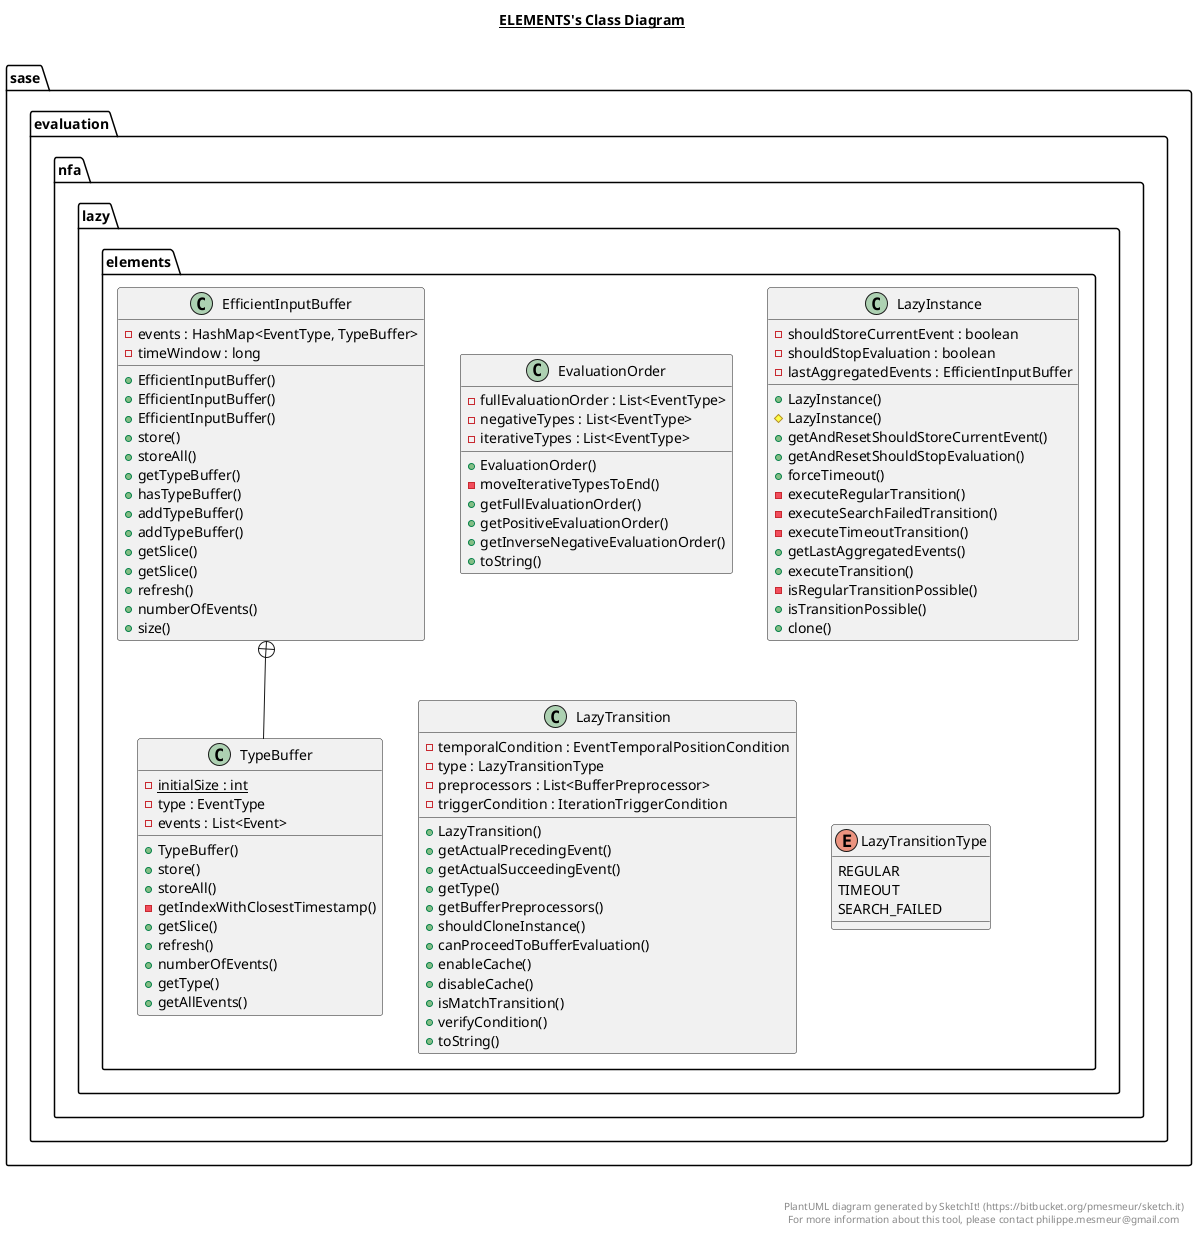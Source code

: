 @startuml

title __ELEMENTS's Class Diagram__\n

  package sase.evaluation {
    package sase.evaluation.nfa {
      package sase.evaluation.nfa.lazy {
        package sase.evaluation.nfa.lazy.elements {
          class EfficientInputBuffer {
              - events : HashMap<EventType, TypeBuffer>
              - timeWindow : long
              + EfficientInputBuffer()
              + EfficientInputBuffer()
              + EfficientInputBuffer()
              + store()
              + storeAll()
              + getTypeBuffer()
              + hasTypeBuffer()
              + addTypeBuffer()
              + addTypeBuffer()
              + getSlice()
              + getSlice()
              + refresh()
              + numberOfEvents()
              + size()
          }
        }
      }
    }
  }
  

  package sase.evaluation {
    package sase.evaluation.nfa {
      package sase.evaluation.nfa.lazy {
        package sase.evaluation.nfa.lazy.elements {
          class TypeBuffer {
              {static} - initialSize : int
              - type : EventType
              - events : List<Event>
              + TypeBuffer()
              + store()
              + storeAll()
              - getIndexWithClosestTimestamp()
              + getSlice()
              + refresh()
              + numberOfEvents()
              + getType()
              + getAllEvents()
          }
        }
      }
    }
  }
  

  package sase.evaluation {
    package sase.evaluation.nfa {
      package sase.evaluation.nfa.lazy {
        package sase.evaluation.nfa.lazy.elements {
          class EvaluationOrder {
              - fullEvaluationOrder : List<EventType>
              - negativeTypes : List<EventType>
              - iterativeTypes : List<EventType>
              + EvaluationOrder()
              - moveIterativeTypesToEnd()
              + getFullEvaluationOrder()
              + getPositiveEvaluationOrder()
              + getInverseNegativeEvaluationOrder()
              + toString()
          }
        }
      }
    }
  }
  

  package sase.evaluation {
    package sase.evaluation.nfa {
      package sase.evaluation.nfa.lazy {
        package sase.evaluation.nfa.lazy.elements {
          class LazyInstance {
              - shouldStoreCurrentEvent : boolean
              - shouldStopEvaluation : boolean
              - lastAggregatedEvents : EfficientInputBuffer
              + LazyInstance()
              # LazyInstance()
              + getAndResetShouldStoreCurrentEvent()
              + getAndResetShouldStopEvaluation()
              + forceTimeout()
              - executeRegularTransition()
              - executeSearchFailedTransition()
              - executeTimeoutTransition()
              + getLastAggregatedEvents()
              + executeTransition()
              - isRegularTransitionPossible()
              + isTransitionPossible()
              + clone()
          }
        }
      }
    }
  }
  

  package sase.evaluation {
    package sase.evaluation.nfa {
      package sase.evaluation.nfa.lazy {
        package sase.evaluation.nfa.lazy.elements {
          class LazyTransition {
              - temporalCondition : EventTemporalPositionCondition
              - type : LazyTransitionType
              - preprocessors : List<BufferPreprocessor>
              - triggerCondition : IterationTriggerCondition
              + LazyTransition()
              + getActualPrecedingEvent()
              + getActualSucceedingEvent()
              + getType()
              + getBufferPreprocessors()
              + shouldCloneInstance()
              + canProceedToBufferEvaluation()
              + enableCache()
              + disableCache()
              + isMatchTransition()
              + verifyCondition()
              + toString()
          }
        }
      }
    }
  }
  

  package sase.evaluation {
    package sase.evaluation.nfa {
      package sase.evaluation.nfa.lazy {
        package sase.evaluation.nfa.lazy.elements {
          enum LazyTransitionType {
            REGULAR
            TIMEOUT
            SEARCH_FAILED
          }
        }
      }
    }
  }
  

  EfficientInputBuffer +-down- TypeBuffer


right footer


PlantUML diagram generated by SketchIt! (https://bitbucket.org/pmesmeur/sketch.it)
For more information about this tool, please contact philippe.mesmeur@gmail.com
endfooter

@enduml
